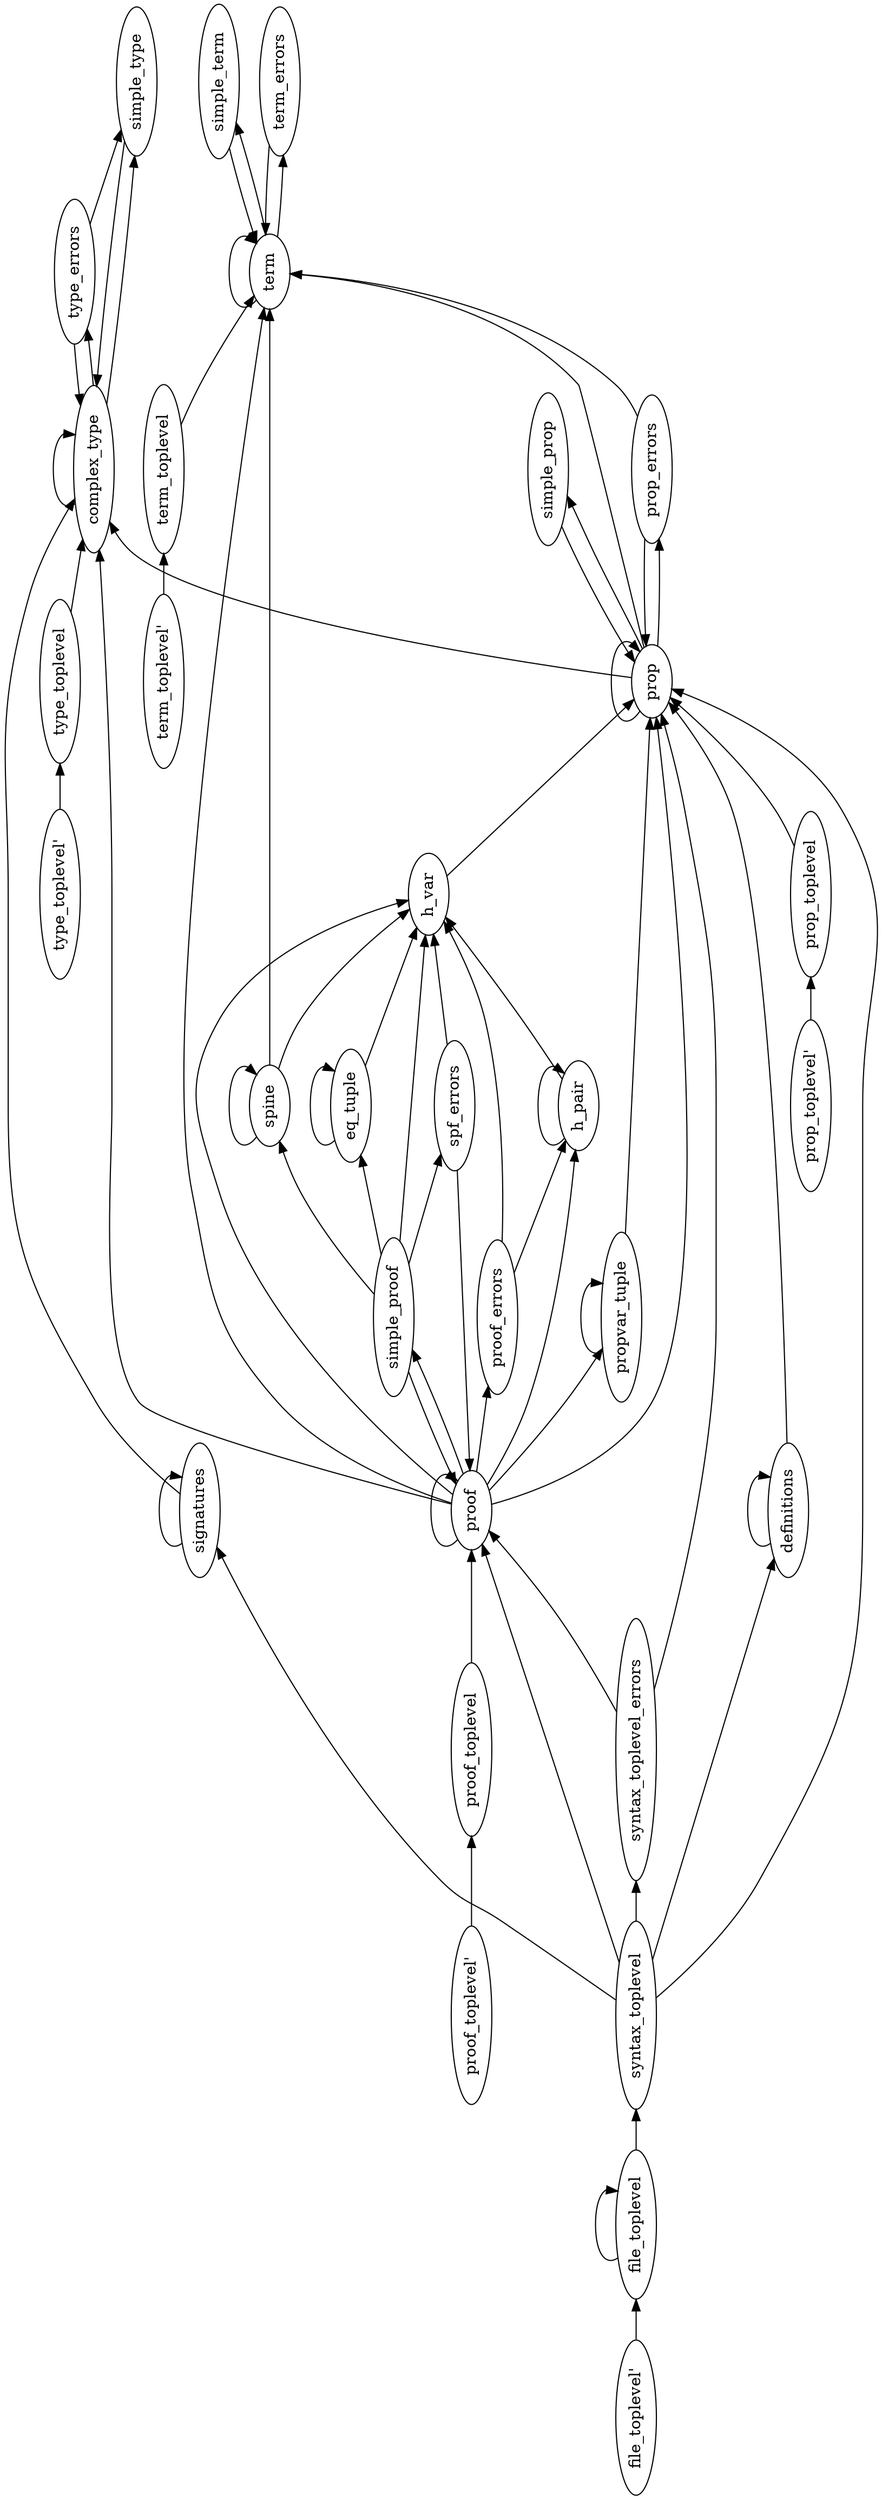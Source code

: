 digraph G {
orientation = landscape;
rankdir = LR;
ratio = compress;
nt0 [ label="type_toplevel'" ] ;
nt1 [ label="term_toplevel'" ] ;
nt2 [ label="prop_toplevel'" ] ;
nt3 [ label="proof_toplevel'" ] ;
nt4 [ label="file_toplevel'" ] ;
nt5 [ label="type_toplevel" ] ;
nt6 [ label="type_errors" ] ;
nt7 [ label="term_toplevel" ] ;
nt8 [ label="term_errors" ] ;
nt9 [ label="term" ] ;
nt10 [ label="syntax_toplevel_errors" ] ;
nt11 [ label="syntax_toplevel" ] ;
nt12 [ label="spine" ] ;
nt13 [ label="spf_errors" ] ;
nt14 [ label="simple_type" ] ;
nt15 [ label="simple_term" ] ;
nt16 [ label="simple_prop" ] ;
nt17 [ label="simple_proof" ] ;
nt18 [ label="signatures" ] ;
nt19 [ label="propvar_tuple" ] ;
nt20 [ label="prop_toplevel" ] ;
nt21 [ label="prop_errors" ] ;
nt22 [ label="prop" ] ;
nt23 [ label="proof_toplevel" ] ;
nt24 [ label="proof_errors" ] ;
nt25 [ label="proof" ] ;
nt26 [ label="h_var" ] ;
nt27 [ label="h_pair" ] ;
nt28 [ label="file_toplevel" ] ;
nt29 [ label="eq_tuple" ] ;
nt30 [ label="definitions" ] ;
nt31 [ label="complex_type" ] ;
nt0 -> nt5 [ label="" ] ;
nt1 -> nt7 [ label="" ] ;
nt2 -> nt20 [ label="" ] ;
nt3 -> nt23 [ label="" ] ;
nt4 -> nt28 [ label="" ] ;
nt5 -> nt31 [ label="" ] ;
nt6 -> nt14 [ label="" ] ;
nt6 -> nt31 [ label="" ] ;
nt7 -> nt9 [ label="" ] ;
nt8 -> nt9 [ label="" ] ;
nt9 -> nt8 [ label="" ] ;
nt9 -> nt9 [ label="" ] ;
nt9 -> nt15 [ label="" ] ;
nt10 -> nt22 [ label="" ] ;
nt10 -> nt25 [ label="" ] ;
nt11 -> nt10 [ label="" ] ;
nt11 -> nt18 [ label="" ] ;
nt11 -> nt22 [ label="" ] ;
nt11 -> nt25 [ label="" ] ;
nt11 -> nt30 [ label="" ] ;
nt12 -> nt9 [ label="" ] ;
nt12 -> nt12 [ label="" ] ;
nt12 -> nt26 [ label="" ] ;
nt13 -> nt25 [ label="" ] ;
nt13 -> nt26 [ label="" ] ;
nt14 -> nt31 [ label="" ] ;
nt15 -> nt9 [ label="" ] ;
nt16 -> nt22 [ label="" ] ;
nt17 -> nt12 [ label="" ] ;
nt17 -> nt13 [ label="" ] ;
nt17 -> nt25 [ label="" ] ;
nt17 -> nt26 [ label="" ] ;
nt17 -> nt29 [ label="" ] ;
nt18 -> nt18 [ label="" ] ;
nt18 -> nt31 [ label="" ] ;
nt19 -> nt19 [ label="" ] ;
nt19 -> nt22 [ label="" ] ;
nt20 -> nt22 [ label="" ] ;
nt21 -> nt9 [ label="" ] ;
nt21 -> nt22 [ label="" ] ;
nt22 -> nt9 [ label="" ] ;
nt22 -> nt16 [ label="" ] ;
nt22 -> nt21 [ label="" ] ;
nt22 -> nt22 [ label="" ] ;
nt22 -> nt31 [ label="" ] ;
nt23 -> nt25 [ label="" ] ;
nt24 -> nt26 [ label="" ] ;
nt24 -> nt27 [ label="" ] ;
nt25 -> nt9 [ label="" ] ;
nt25 -> nt17 [ label="" ] ;
nt25 -> nt19 [ label="" ] ;
nt25 -> nt22 [ label="" ] ;
nt25 -> nt24 [ label="" ] ;
nt25 -> nt25 [ label="" ] ;
nt25 -> nt26 [ label="" ] ;
nt25 -> nt27 [ label="" ] ;
nt25 -> nt31 [ label="" ] ;
nt26 -> nt22 [ label="" ] ;
nt27 -> nt26 [ label="" ] ;
nt27 -> nt27 [ label="" ] ;
nt28 -> nt11 [ label="" ] ;
nt28 -> nt28 [ label="" ] ;
nt29 -> nt26 [ label="" ] ;
nt29 -> nt29 [ label="" ] ;
nt30 -> nt22 [ label="" ] ;
nt30 -> nt30 [ label="" ] ;
nt31 -> nt6 [ label="" ] ;
nt31 -> nt14 [ label="" ] ;
nt31 -> nt31 [ label="" ] ;

}

